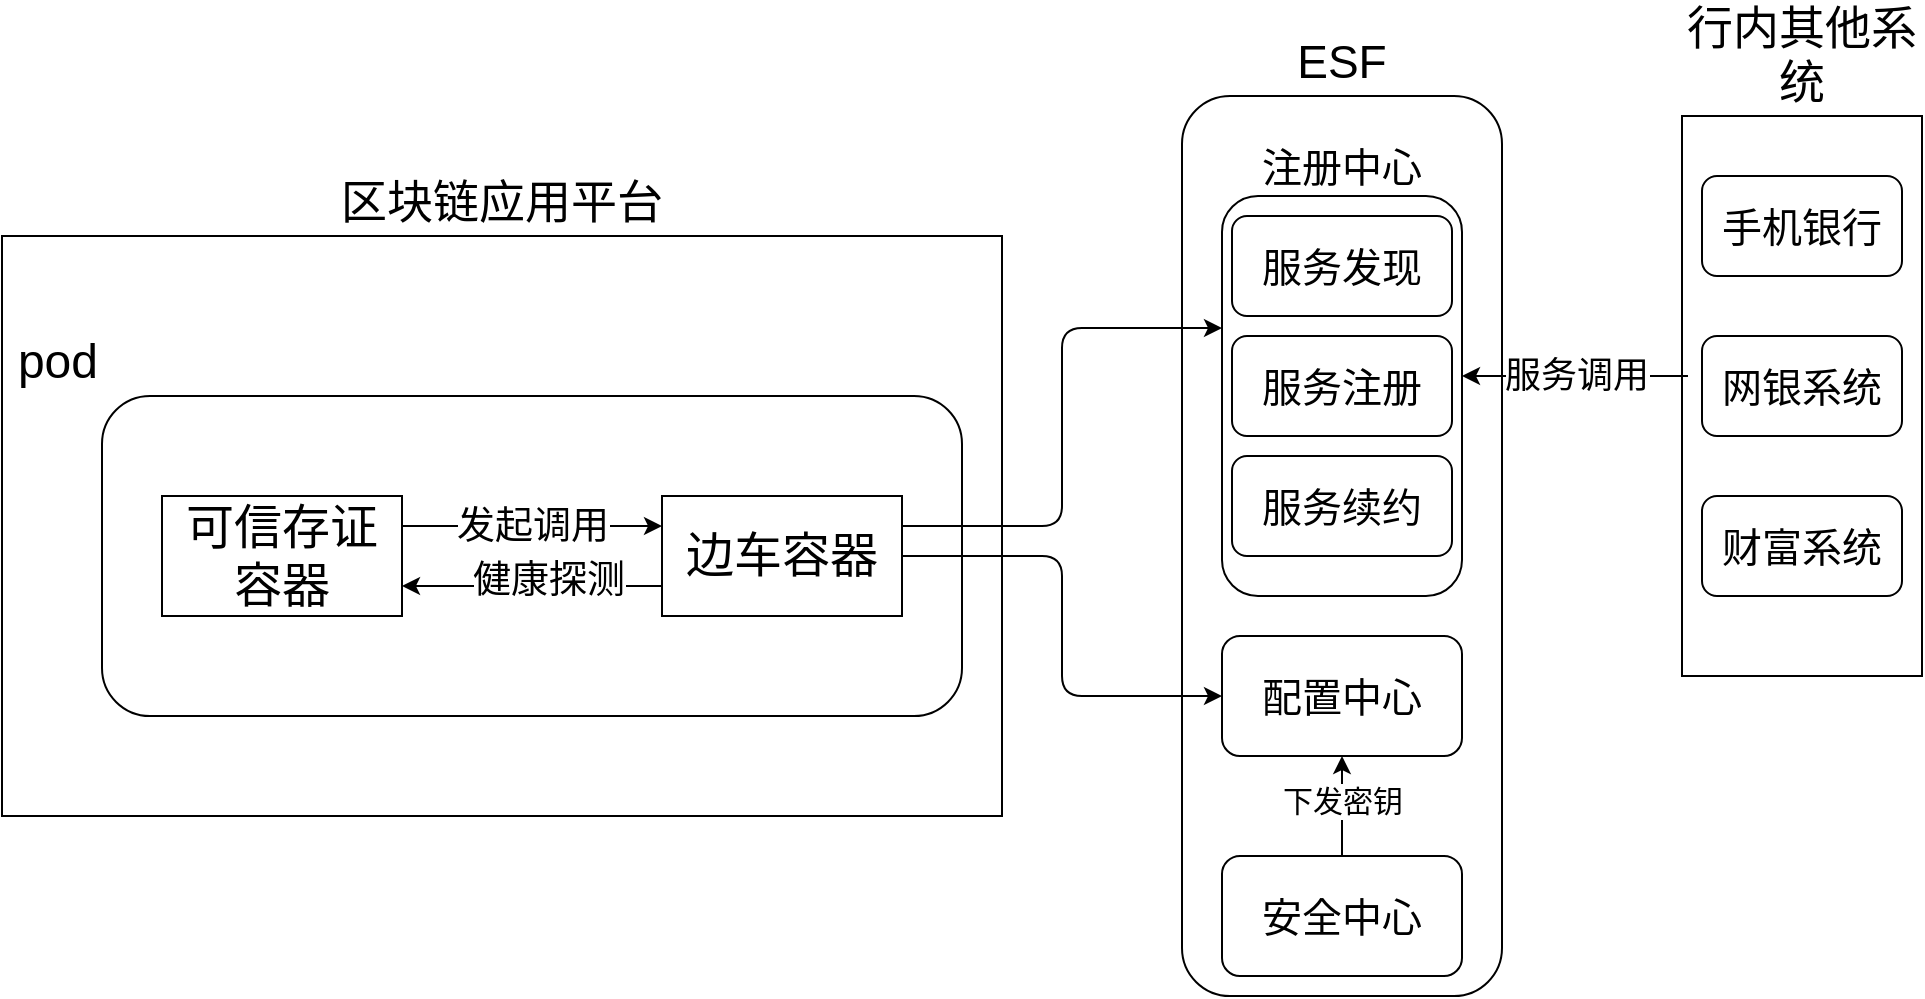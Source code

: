 <mxfile version="14.8.4" type="github">
  <diagram name="Page-1" id="197159a0-c6a4-9194-75a8-e4174976684c">
    <mxGraphModel dx="988" dy="617" grid="1" gridSize="10" guides="1" tooltips="1" connect="1" arrows="1" fold="1" page="1" pageScale="1.5" pageWidth="1169" pageHeight="826" background="none" math="0" shadow="0">
      <root>
        <mxCell id="0" style=";html=1;" />
        <mxCell id="1" style=";html=1;" parent="0" />
        <mxCell id="Ia_0Pb1hb-mNGVRj7UpO-9" value="区块链应用平台" style="rounded=0;whiteSpace=wrap;html=1;fontSize=23;align=center;labelPosition=center;verticalLabelPosition=top;verticalAlign=bottom;" vertex="1" parent="1">
          <mxGeometry x="270" y="450" width="500" height="290" as="geometry" />
        </mxCell>
        <mxCell id="Ia_0Pb1hb-mNGVRj7UpO-1" value="pod" style="rounded=1;whiteSpace=wrap;html=1;align=right;fontSize=24;labelPosition=left;verticalLabelPosition=top;verticalAlign=bottom;" vertex="1" parent="1">
          <mxGeometry x="320" y="530" width="430" height="160" as="geometry" />
        </mxCell>
        <mxCell id="Ia_0Pb1hb-mNGVRj7UpO-6" value="发起调用" style="edgeStyle=orthogonalEdgeStyle;rounded=0;orthogonalLoop=1;jettySize=auto;html=1;exitX=1;exitY=0.25;exitDx=0;exitDy=0;entryX=0;entryY=0.25;entryDx=0;entryDy=0;fontSize=19;" edge="1" parent="1" source="Ia_0Pb1hb-mNGVRj7UpO-2" target="Ia_0Pb1hb-mNGVRj7UpO-3">
          <mxGeometry relative="1" as="geometry" />
        </mxCell>
        <mxCell id="Ia_0Pb1hb-mNGVRj7UpO-2" value="可信存证容器" style="rounded=0;whiteSpace=wrap;html=1;fontSize=24;" vertex="1" parent="1">
          <mxGeometry x="350" y="580" width="120" height="60" as="geometry" />
        </mxCell>
        <mxCell id="Ia_0Pb1hb-mNGVRj7UpO-3" value="边车容器" style="rounded=0;whiteSpace=wrap;html=1;fontSize=24;" vertex="1" parent="1">
          <mxGeometry x="600" y="580" width="120" height="60" as="geometry" />
        </mxCell>
        <mxCell id="Ia_0Pb1hb-mNGVRj7UpO-7" value="" style="endArrow=classic;html=1;fontSize=19;exitX=0;exitY=0.75;exitDx=0;exitDy=0;entryX=1;entryY=0.75;entryDx=0;entryDy=0;" edge="1" parent="1" source="Ia_0Pb1hb-mNGVRj7UpO-3" target="Ia_0Pb1hb-mNGVRj7UpO-2">
          <mxGeometry width="50" height="50" relative="1" as="geometry">
            <mxPoint x="230" y="740" as="sourcePoint" />
            <mxPoint x="470" y="630" as="targetPoint" />
          </mxGeometry>
        </mxCell>
        <mxCell id="Ia_0Pb1hb-mNGVRj7UpO-8" value="健康探测" style="edgeLabel;html=1;align=center;verticalAlign=middle;resizable=0;points=[];fontSize=19;" vertex="1" connectable="0" parent="Ia_0Pb1hb-mNGVRj7UpO-7">
          <mxGeometry x="-0.125" y="-3" relative="1" as="geometry">
            <mxPoint as="offset" />
          </mxGeometry>
        </mxCell>
        <mxCell id="Ia_0Pb1hb-mNGVRj7UpO-10" value="ESF" style="rounded=1;whiteSpace=wrap;html=1;fontSize=23;labelPosition=center;verticalLabelPosition=top;align=center;verticalAlign=bottom;" vertex="1" parent="1">
          <mxGeometry x="860" y="380" width="160" height="450" as="geometry" />
        </mxCell>
        <mxCell id="Ia_0Pb1hb-mNGVRj7UpO-11" value="注册中心" style="rounded=1;whiteSpace=wrap;html=1;fontSize=20;labelPosition=center;verticalLabelPosition=top;align=center;verticalAlign=bottom;" vertex="1" parent="1">
          <mxGeometry x="880" y="430" width="120" height="200" as="geometry" />
        </mxCell>
        <mxCell id="Ia_0Pb1hb-mNGVRj7UpO-12" value="服务发现" style="rounded=1;whiteSpace=wrap;html=1;fontSize=20;align=center;verticalAlign=middle;" vertex="1" parent="1">
          <mxGeometry x="885" y="440" width="110" height="50" as="geometry" />
        </mxCell>
        <mxCell id="Ia_0Pb1hb-mNGVRj7UpO-13" value="服务注册" style="rounded=1;whiteSpace=wrap;html=1;fontSize=20;align=center;verticalAlign=middle;" vertex="1" parent="1">
          <mxGeometry x="885" y="500" width="110" height="50" as="geometry" />
        </mxCell>
        <mxCell id="Ia_0Pb1hb-mNGVRj7UpO-14" value="服务续约" style="rounded=1;whiteSpace=wrap;html=1;fontSize=20;align=center;verticalAlign=middle;" vertex="1" parent="1">
          <mxGeometry x="885" y="560" width="110" height="50" as="geometry" />
        </mxCell>
        <mxCell id="Ia_0Pb1hb-mNGVRj7UpO-15" value="" style="endArrow=classic;html=1;fontSize=20;exitX=1;exitY=0.25;exitDx=0;exitDy=0;" edge="1" parent="1" source="Ia_0Pb1hb-mNGVRj7UpO-3">
          <mxGeometry width="50" height="50" relative="1" as="geometry">
            <mxPoint x="730" y="390" as="sourcePoint" />
            <mxPoint x="880" y="496" as="targetPoint" />
            <Array as="points">
              <mxPoint x="800" y="595" />
              <mxPoint x="800" y="496" />
            </Array>
          </mxGeometry>
        </mxCell>
        <mxCell id="Ia_0Pb1hb-mNGVRj7UpO-16" value="配置中心" style="rounded=1;whiteSpace=wrap;html=1;fontSize=20;align=center;verticalAlign=middle;" vertex="1" parent="1">
          <mxGeometry x="880" y="650" width="120" height="60" as="geometry" />
        </mxCell>
        <mxCell id="Ia_0Pb1hb-mNGVRj7UpO-17" value="" style="endArrow=classic;html=1;fontSize=20;exitX=1;exitY=0.5;exitDx=0;exitDy=0;entryX=0;entryY=0.5;entryDx=0;entryDy=0;" edge="1" parent="1" source="Ia_0Pb1hb-mNGVRj7UpO-3" target="Ia_0Pb1hb-mNGVRj7UpO-16">
          <mxGeometry width="50" height="50" relative="1" as="geometry">
            <mxPoint x="710" y="810" as="sourcePoint" />
            <mxPoint x="760" y="760" as="targetPoint" />
            <Array as="points">
              <mxPoint x="800" y="610" />
              <mxPoint x="800" y="680" />
            </Array>
          </mxGeometry>
        </mxCell>
        <mxCell id="Ia_0Pb1hb-mNGVRj7UpO-18" value="行内其他系统" style="rounded=0;whiteSpace=wrap;html=1;fontSize=23;align=center;labelPosition=center;verticalLabelPosition=top;verticalAlign=bottom;" vertex="1" parent="1">
          <mxGeometry x="1110" y="390" width="120" height="280" as="geometry" />
        </mxCell>
        <mxCell id="Ia_0Pb1hb-mNGVRj7UpO-19" value="服务调用" style="endArrow=classic;html=1;fontSize=18;" edge="1" parent="1">
          <mxGeometry width="50" height="50" relative="1" as="geometry">
            <mxPoint x="1113" y="520" as="sourcePoint" />
            <mxPoint x="1000" y="520" as="targetPoint" />
          </mxGeometry>
        </mxCell>
        <mxCell id="Ia_0Pb1hb-mNGVRj7UpO-20" value="手机银行" style="rounded=1;whiteSpace=wrap;html=1;fontSize=20;align=center;verticalAlign=middle;" vertex="1" parent="1">
          <mxGeometry x="1120" y="420" width="100" height="50" as="geometry" />
        </mxCell>
        <mxCell id="Ia_0Pb1hb-mNGVRj7UpO-21" value="网银系统" style="rounded=1;whiteSpace=wrap;html=1;fontSize=20;align=center;verticalAlign=middle;" vertex="1" parent="1">
          <mxGeometry x="1120" y="500" width="100" height="50" as="geometry" />
        </mxCell>
        <mxCell id="Ia_0Pb1hb-mNGVRj7UpO-22" value="财富系统" style="rounded=1;whiteSpace=wrap;html=1;fontSize=20;align=center;verticalAlign=middle;" vertex="1" parent="1">
          <mxGeometry x="1120" y="580" width="100" height="50" as="geometry" />
        </mxCell>
        <mxCell id="Ia_0Pb1hb-mNGVRj7UpO-23" value="安全中心" style="rounded=1;whiteSpace=wrap;html=1;fontSize=20;align=center;verticalAlign=middle;" vertex="1" parent="1">
          <mxGeometry x="880" y="760" width="120" height="60" as="geometry" />
        </mxCell>
        <mxCell id="Ia_0Pb1hb-mNGVRj7UpO-24" value="" style="endArrow=classic;html=1;fontSize=18;" edge="1" parent="1" source="Ia_0Pb1hb-mNGVRj7UpO-23">
          <mxGeometry width="50" height="50" relative="1" as="geometry">
            <mxPoint x="890" y="750" as="sourcePoint" />
            <mxPoint x="940" y="710" as="targetPoint" />
          </mxGeometry>
        </mxCell>
        <mxCell id="Ia_0Pb1hb-mNGVRj7UpO-25" value="下发密钥" style="edgeLabel;html=1;align=center;verticalAlign=middle;resizable=0;points=[];fontSize=15;" vertex="1" connectable="0" parent="Ia_0Pb1hb-mNGVRj7UpO-24">
          <mxGeometry x="0.133" relative="1" as="geometry">
            <mxPoint as="offset" />
          </mxGeometry>
        </mxCell>
      </root>
    </mxGraphModel>
  </diagram>
</mxfile>
